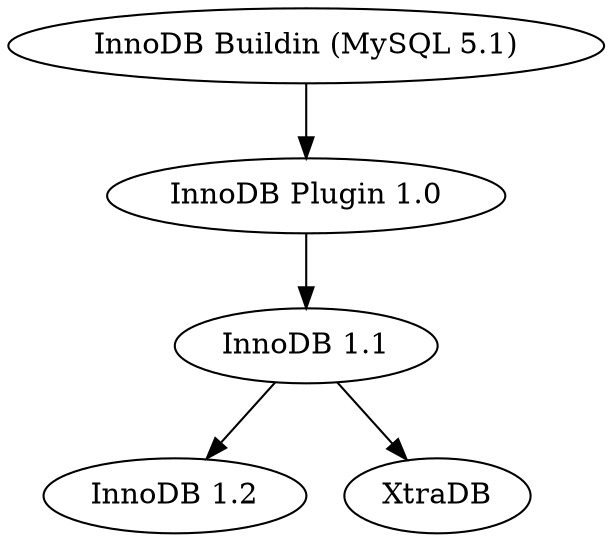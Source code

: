digraph innodb_version_history {
	"InnoDB Buildin (MySQL 5.1)" 
	"InnoDB Plugin 1.0";	// MySQL 5.1
	"InnoDB 1.1"; 		// MySQL 5.5
	"InnoDB 1.2"; 		// MySQL 5.6
	"XtraDB";		// Percona Server

	"InnoDB Buildin (MySQL 5.1)" -> "InnoDB Plugin 1.0";
	"InnoDB Plugin 1.0" -> "InnoDB 1.1";
	"InnoDB 1.1" -> "XtraDB";
	"InnoDB 1.1" -> "InnoDB 1.2";
}
